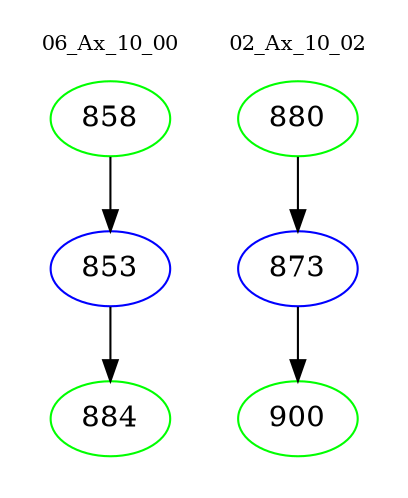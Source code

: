 digraph{
subgraph cluster_0 {
color = white
label = "06_Ax_10_00";
fontsize=10;
T0_858 [label="858", color="green"]
T0_858 -> T0_853 [color="black"]
T0_853 [label="853", color="blue"]
T0_853 -> T0_884 [color="black"]
T0_884 [label="884", color="green"]
}
subgraph cluster_1 {
color = white
label = "02_Ax_10_02";
fontsize=10;
T1_880 [label="880", color="green"]
T1_880 -> T1_873 [color="black"]
T1_873 [label="873", color="blue"]
T1_873 -> T1_900 [color="black"]
T1_900 [label="900", color="green"]
}
}

